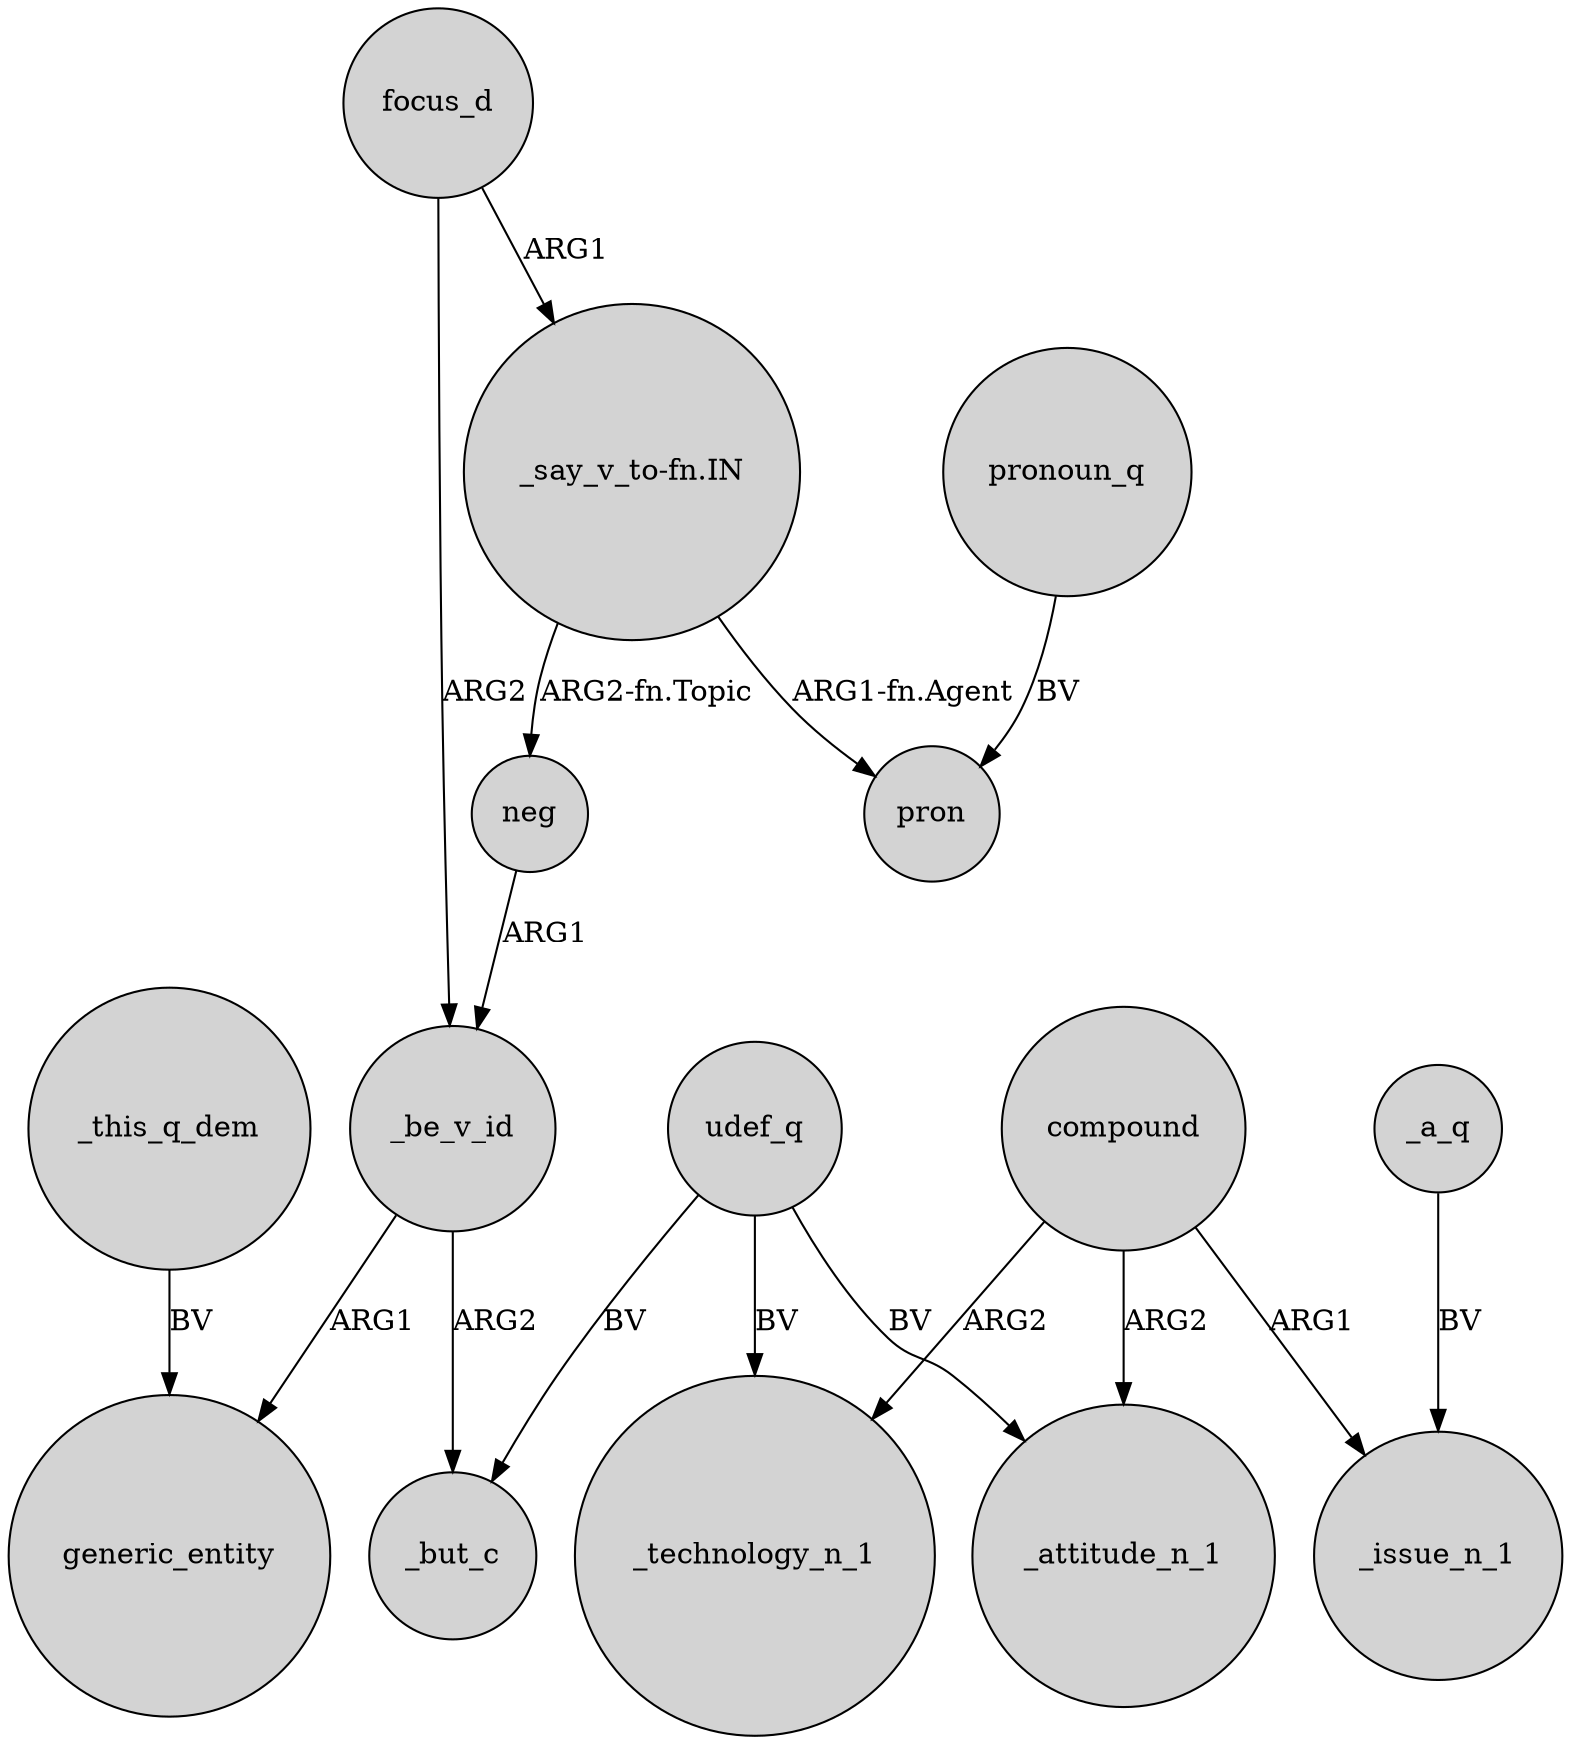 digraph {
	node [shape=circle style=filled]
	focus_d -> _be_v_id [label=ARG2]
	"_say_v_to-fn.IN" -> neg [label="ARG2-fn.Topic"]
	neg -> _be_v_id [label=ARG1]
	_this_q_dem -> generic_entity [label=BV]
	"_say_v_to-fn.IN" -> pron [label="ARG1-fn.Agent"]
	_be_v_id -> generic_entity [label=ARG1]
	udef_q -> _attitude_n_1 [label=BV]
	pronoun_q -> pron [label=BV]
	compound -> _attitude_n_1 [label=ARG2]
	compound -> _technology_n_1 [label=ARG2]
	compound -> _issue_n_1 [label=ARG1]
	udef_q -> _but_c [label=BV]
	focus_d -> "_say_v_to-fn.IN" [label=ARG1]
	udef_q -> _technology_n_1 [label=BV]
	_be_v_id -> _but_c [label=ARG2]
	_a_q -> _issue_n_1 [label=BV]
}
